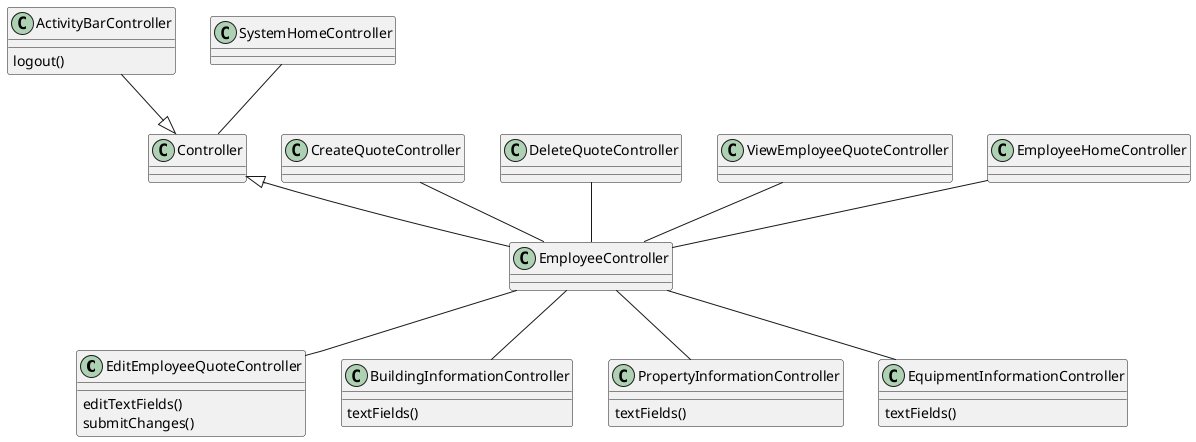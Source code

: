 @startuml
class EditEmployeeQuoteController {
    editTextFields()
    submitChanges()
}
class BuildingInformationController {
    textFields()
}
class PropertyInformationController {
    textFields()
}
class EquipmentInformationController {
    textFields()
}
class ActivityBarController {
    logout()
}

SystemHomeController -- Controller
ActivityBarController --|> Controller
Controller <|-- EmployeeController

CreateQuoteController -- EmployeeController
DeleteQuoteController -- EmployeeController
ViewEmployeeQuoteController -- EmployeeController
EmployeeHomeController -- EmployeeController
EmployeeController -- EquipmentInformationController
EmployeeController -- PropertyInformationController
EmployeeController -- EditEmployeeQuoteController
EmployeeController -- BuildingInformationController

@enduml